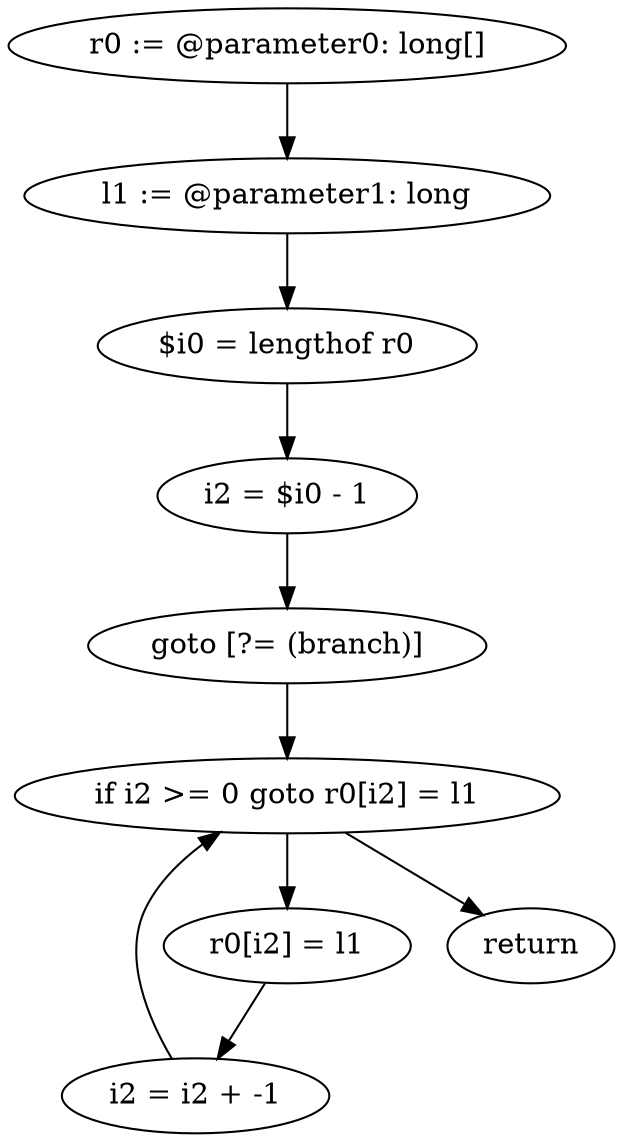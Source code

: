 digraph "unitGraph" {
    "r0 := @parameter0: long[]"
    "l1 := @parameter1: long"
    "$i0 = lengthof r0"
    "i2 = $i0 - 1"
    "goto [?= (branch)]"
    "r0[i2] = l1"
    "i2 = i2 + -1"
    "if i2 >= 0 goto r0[i2] = l1"
    "return"
    "r0 := @parameter0: long[]"->"l1 := @parameter1: long";
    "l1 := @parameter1: long"->"$i0 = lengthof r0";
    "$i0 = lengthof r0"->"i2 = $i0 - 1";
    "i2 = $i0 - 1"->"goto [?= (branch)]";
    "goto [?= (branch)]"->"if i2 >= 0 goto r0[i2] = l1";
    "r0[i2] = l1"->"i2 = i2 + -1";
    "i2 = i2 + -1"->"if i2 >= 0 goto r0[i2] = l1";
    "if i2 >= 0 goto r0[i2] = l1"->"return";
    "if i2 >= 0 goto r0[i2] = l1"->"r0[i2] = l1";
}
